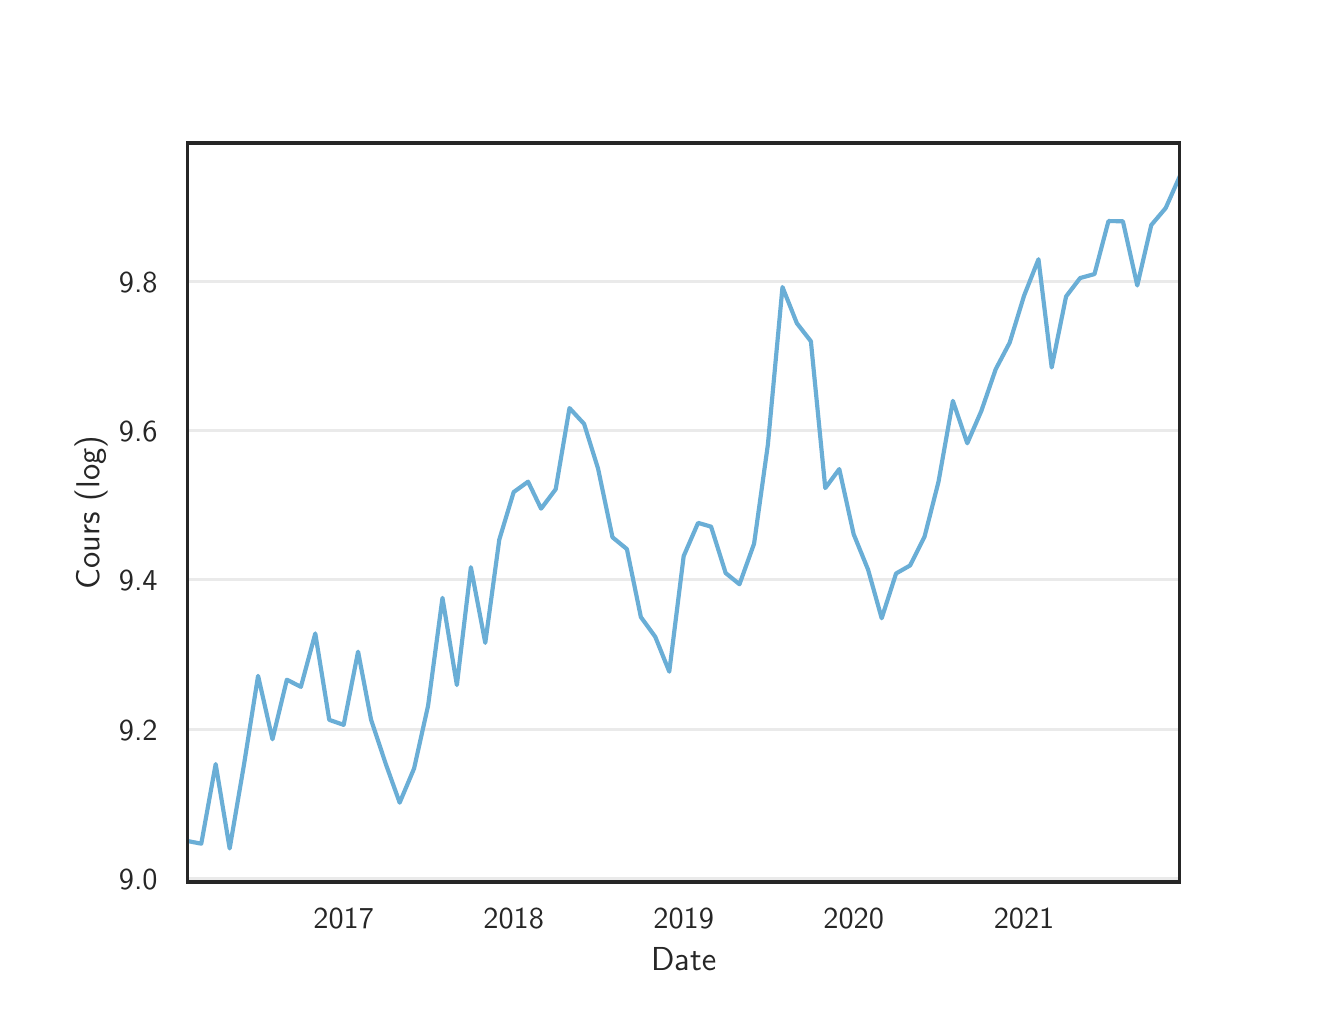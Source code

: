 \begingroup%
\makeatletter%
\begin{pgfpicture}%
\pgfpathrectangle{\pgfpointorigin}{\pgfqpoint{6.4in}{4.8in}}%
\pgfusepath{use as bounding box, clip}%
\begin{pgfscope}%
\pgfsetbuttcap%
\pgfsetmiterjoin%
\definecolor{currentfill}{rgb}{1.0,1.0,1.0}%
\pgfsetfillcolor{currentfill}%
\pgfsetlinewidth{0.0pt}%
\definecolor{currentstroke}{rgb}{1.0,1.0,1.0}%
\pgfsetstrokecolor{currentstroke}%
\pgfsetdash{}{0pt}%
\pgfpathmoveto{\pgfqpoint{0.0in}{0.0in}}%
\pgfpathlineto{\pgfqpoint{6.4in}{0.0in}}%
\pgfpathlineto{\pgfqpoint{6.4in}{4.8in}}%
\pgfpathlineto{\pgfqpoint{0.0in}{4.8in}}%
\pgfpathlineto{\pgfqpoint{0.0in}{0.0in}}%
\pgfpathclose%
\pgfusepath{fill}%
\end{pgfscope}%
\begin{pgfscope}%
\pgfsetbuttcap%
\pgfsetmiterjoin%
\definecolor{currentfill}{rgb}{1.0,1.0,1.0}%
\pgfsetfillcolor{currentfill}%
\pgfsetlinewidth{0.0pt}%
\definecolor{currentstroke}{rgb}{0.0,0.0,0.0}%
\pgfsetstrokecolor{currentstroke}%
\pgfsetstrokeopacity{0.0}%
\pgfsetdash{}{0pt}%
\pgfpathmoveto{\pgfqpoint{0.8in}{0.528in}}%
\pgfpathlineto{\pgfqpoint{5.76in}{0.528in}}%
\pgfpathlineto{\pgfqpoint{5.76in}{4.224in}}%
\pgfpathlineto{\pgfqpoint{0.8in}{4.224in}}%
\pgfpathlineto{\pgfqpoint{0.8in}{0.528in}}%
\pgfpathclose%
\pgfusepath{fill}%
\end{pgfscope}%
\begin{pgfscope}%
\pgfpathrectangle{\pgfqpoint{0.8in}{0.528in}}{\pgfqpoint{4.96in}{3.696in}}%
\pgfusepath{clip}%
\pgfsetroundcap%
\pgfsetroundjoin%
\pgfsetlinewidth{1.004pt}%
\definecolor{currentstroke}{rgb}{0.8,0.8,0.8}%
\pgfsetstrokecolor{currentstroke}%
\pgfsetstrokeopacity{0.0}%
\pgfsetdash{}{0pt}%
\pgfpathmoveto{\pgfqpoint{1.58in}{0.528in}}%
\pgfpathlineto{\pgfqpoint{1.58in}{4.224in}}%
\pgfusepath{stroke}%
\end{pgfscope}%
\begin{pgfscope}%
\definecolor{textcolor}{rgb}{0.15,0.15,0.15}%
\pgfsetstrokecolor{textcolor}%
\pgfsetfillcolor{textcolor}%
\pgftext[x=1.58in,y=0.396in,,top]{\color{textcolor}\sffamily\fontsize{11.0}{13.2}\selectfont 2017}%
\end{pgfscope}%
\begin{pgfscope}%
\pgfpathrectangle{\pgfqpoint{0.8in}{0.528in}}{\pgfqpoint{4.96in}{3.696in}}%
\pgfusepath{clip}%
\pgfsetroundcap%
\pgfsetroundjoin%
\pgfsetlinewidth{1.004pt}%
\definecolor{currentstroke}{rgb}{0.8,0.8,0.8}%
\pgfsetstrokecolor{currentstroke}%
\pgfsetstrokeopacity{0.0}%
\pgfsetdash{}{0pt}%
\pgfpathmoveto{\pgfqpoint{2.43in}{0.528in}}%
\pgfpathlineto{\pgfqpoint{2.43in}{4.224in}}%
\pgfusepath{stroke}%
\end{pgfscope}%
\begin{pgfscope}%
\definecolor{textcolor}{rgb}{0.15,0.15,0.15}%
\pgfsetstrokecolor{textcolor}%
\pgfsetfillcolor{textcolor}%
\pgftext[x=2.43in,y=0.396in,,top]{\color{textcolor}\sffamily\fontsize{11.0}{13.2}\selectfont 2018}%
\end{pgfscope}%
\begin{pgfscope}%
\pgfpathrectangle{\pgfqpoint{0.8in}{0.528in}}{\pgfqpoint{4.96in}{3.696in}}%
\pgfusepath{clip}%
\pgfsetroundcap%
\pgfsetroundjoin%
\pgfsetlinewidth{1.004pt}%
\definecolor{currentstroke}{rgb}{0.8,0.8,0.8}%
\pgfsetstrokecolor{currentstroke}%
\pgfsetstrokeopacity{0.0}%
\pgfsetdash{}{0pt}%
\pgfpathmoveto{\pgfqpoint{3.28in}{0.528in}}%
\pgfpathlineto{\pgfqpoint{3.28in}{4.224in}}%
\pgfusepath{stroke}%
\end{pgfscope}%
\begin{pgfscope}%
\definecolor{textcolor}{rgb}{0.15,0.15,0.15}%
\pgfsetstrokecolor{textcolor}%
\pgfsetfillcolor{textcolor}%
\pgftext[x=3.28in,y=0.396in,,top]{\color{textcolor}\sffamily\fontsize{11.0}{13.2}\selectfont 2019}%
\end{pgfscope}%
\begin{pgfscope}%
\pgfpathrectangle{\pgfqpoint{0.8in}{0.528in}}{\pgfqpoint{4.96in}{3.696in}}%
\pgfusepath{clip}%
\pgfsetroundcap%
\pgfsetroundjoin%
\pgfsetlinewidth{1.004pt}%
\definecolor{currentstroke}{rgb}{0.8,0.8,0.8}%
\pgfsetstrokecolor{currentstroke}%
\pgfsetstrokeopacity{0.0}%
\pgfsetdash{}{0pt}%
\pgfpathmoveto{\pgfqpoint{4.13in}{0.528in}}%
\pgfpathlineto{\pgfqpoint{4.13in}{4.224in}}%
\pgfusepath{stroke}%
\end{pgfscope}%
\begin{pgfscope}%
\definecolor{textcolor}{rgb}{0.15,0.15,0.15}%
\pgfsetstrokecolor{textcolor}%
\pgfsetfillcolor{textcolor}%
\pgftext[x=4.13in,y=0.396in,,top]{\color{textcolor}\sffamily\fontsize{11.0}{13.2}\selectfont 2020}%
\end{pgfscope}%
\begin{pgfscope}%
\pgfpathrectangle{\pgfqpoint{0.8in}{0.528in}}{\pgfqpoint{4.96in}{3.696in}}%
\pgfusepath{clip}%
\pgfsetroundcap%
\pgfsetroundjoin%
\pgfsetlinewidth{1.004pt}%
\definecolor{currentstroke}{rgb}{0.8,0.8,0.8}%
\pgfsetstrokecolor{currentstroke}%
\pgfsetstrokeopacity{0.0}%
\pgfsetdash{}{0pt}%
\pgfpathmoveto{\pgfqpoint{4.982in}{0.528in}}%
\pgfpathlineto{\pgfqpoint{4.982in}{4.224in}}%
\pgfusepath{stroke}%
\end{pgfscope}%
\begin{pgfscope}%
\definecolor{textcolor}{rgb}{0.15,0.15,0.15}%
\pgfsetstrokecolor{textcolor}%
\pgfsetfillcolor{textcolor}%
\pgftext[x=4.982in,y=0.396in,,top]{\color{textcolor}\sffamily\fontsize{11.0}{13.2}\selectfont 2021}%
\end{pgfscope}%
\begin{pgfscope}%
\definecolor{textcolor}{rgb}{0.15,0.15,0.15}%
\pgfsetstrokecolor{textcolor}%
\pgfsetfillcolor{textcolor}%
\pgftext[x=3.28in,y=0.201in,,top]{\color{textcolor}\sffamily\fontsize{12.0}{14.4}\selectfont Date}%
\end{pgfscope}%
\begin{pgfscope}%
\pgfpathrectangle{\pgfqpoint{0.8in}{0.528in}}{\pgfqpoint{4.96in}{3.696in}}%
\pgfusepath{clip}%
\pgfsetroundcap%
\pgfsetroundjoin%
\pgfsetlinewidth{1.004pt}%
\definecolor{currentstroke}{rgb}{0.8,0.8,0.8}%
\pgfsetstrokecolor{currentstroke}%
\pgfsetstrokeopacity{0.4}%
\pgfsetdash{}{0pt}%
\pgfpathmoveto{\pgfqpoint{0.8in}{0.546in}}%
\pgfpathlineto{\pgfqpoint{5.76in}{0.546in}}%
\pgfusepath{stroke}%
\end{pgfscope}%
\begin{pgfscope}%
\definecolor{textcolor}{rgb}{0.15,0.15,0.15}%
\pgfsetstrokecolor{textcolor}%
\pgfsetfillcolor{textcolor}%
\pgftext[x=0.456in, y=0.492in, left, base]{\color{textcolor}\sffamily\fontsize{11.0}{13.2}\selectfont 9.0}%
\end{pgfscope}%
\begin{pgfscope}%
\pgfpathrectangle{\pgfqpoint{0.8in}{0.528in}}{\pgfqpoint{4.96in}{3.696in}}%
\pgfusepath{clip}%
\pgfsetroundcap%
\pgfsetroundjoin%
\pgfsetlinewidth{1.004pt}%
\definecolor{currentstroke}{rgb}{0.8,0.8,0.8}%
\pgfsetstrokecolor{currentstroke}%
\pgfsetstrokeopacity{0.4}%
\pgfsetdash{}{0pt}%
\pgfpathmoveto{\pgfqpoint{0.8in}{1.292in}}%
\pgfpathlineto{\pgfqpoint{5.76in}{1.292in}}%
\pgfusepath{stroke}%
\end{pgfscope}%
\begin{pgfscope}%
\definecolor{textcolor}{rgb}{0.15,0.15,0.15}%
\pgfsetstrokecolor{textcolor}%
\pgfsetfillcolor{textcolor}%
\pgftext[x=0.456in, y=1.238in, left, base]{\color{textcolor}\sffamily\fontsize{11.0}{13.2}\selectfont 9.2}%
\end{pgfscope}%
\begin{pgfscope}%
\pgfpathrectangle{\pgfqpoint{0.8in}{0.528in}}{\pgfqpoint{4.96in}{3.696in}}%
\pgfusepath{clip}%
\pgfsetroundcap%
\pgfsetroundjoin%
\pgfsetlinewidth{1.004pt}%
\definecolor{currentstroke}{rgb}{0.8,0.8,0.8}%
\pgfsetstrokecolor{currentstroke}%
\pgfsetstrokeopacity{0.4}%
\pgfsetdash{}{0pt}%
\pgfpathmoveto{\pgfqpoint{0.8in}{2.039in}}%
\pgfpathlineto{\pgfqpoint{5.76in}{2.039in}}%
\pgfusepath{stroke}%
\end{pgfscope}%
\begin{pgfscope}%
\definecolor{textcolor}{rgb}{0.15,0.15,0.15}%
\pgfsetstrokecolor{textcolor}%
\pgfsetfillcolor{textcolor}%
\pgftext[x=0.456in, y=1.984in, left, base]{\color{textcolor}\sffamily\fontsize{11.0}{13.2}\selectfont 9.4}%
\end{pgfscope}%
\begin{pgfscope}%
\pgfpathrectangle{\pgfqpoint{0.8in}{0.528in}}{\pgfqpoint{4.96in}{3.696in}}%
\pgfusepath{clip}%
\pgfsetroundcap%
\pgfsetroundjoin%
\pgfsetlinewidth{1.004pt}%
\definecolor{currentstroke}{rgb}{0.8,0.8,0.8}%
\pgfsetstrokecolor{currentstroke}%
\pgfsetstrokeopacity{0.4}%
\pgfsetdash{}{0pt}%
\pgfpathmoveto{\pgfqpoint{0.8in}{2.785in}}%
\pgfpathlineto{\pgfqpoint{5.76in}{2.785in}}%
\pgfusepath{stroke}%
\end{pgfscope}%
\begin{pgfscope}%
\definecolor{textcolor}{rgb}{0.15,0.15,0.15}%
\pgfsetstrokecolor{textcolor}%
\pgfsetfillcolor{textcolor}%
\pgftext[x=0.456in, y=2.73in, left, base]{\color{textcolor}\sffamily\fontsize{11.0}{13.2}\selectfont 9.6}%
\end{pgfscope}%
\begin{pgfscope}%
\pgfpathrectangle{\pgfqpoint{0.8in}{0.528in}}{\pgfqpoint{4.96in}{3.696in}}%
\pgfusepath{clip}%
\pgfsetroundcap%
\pgfsetroundjoin%
\pgfsetlinewidth{1.004pt}%
\definecolor{currentstroke}{rgb}{0.8,0.8,0.8}%
\pgfsetstrokecolor{currentstroke}%
\pgfsetstrokeopacity{0.4}%
\pgfsetdash{}{0pt}%
\pgfpathmoveto{\pgfqpoint{0.8in}{3.531in}}%
\pgfpathlineto{\pgfqpoint{5.76in}{3.531in}}%
\pgfusepath{stroke}%
\end{pgfscope}%
\begin{pgfscope}%
\definecolor{textcolor}{rgb}{0.15,0.15,0.15}%
\pgfsetstrokecolor{textcolor}%
\pgfsetfillcolor{textcolor}%
\pgftext[x=0.456in, y=3.477in, left, base]{\color{textcolor}\sffamily\fontsize{11.0}{13.2}\selectfont 9.8}%
\end{pgfscope}%
\begin{pgfscope}%
\definecolor{textcolor}{rgb}{0.15,0.15,0.15}%
\pgfsetstrokecolor{textcolor}%
\pgfsetfillcolor{textcolor}%
\pgftext[x=0.4in,y=2.376in,,bottom,rotate=90.0]{\color{textcolor}\sffamily\fontsize{12.0}{14.4}\selectfont Cours (log)}%
\end{pgfscope}%
\begin{pgfscope}%
\pgfpathrectangle{\pgfqpoint{0.8in}{0.528in}}{\pgfqpoint{4.96in}{3.696in}}%
\pgfusepath{clip}%
\pgfsetroundcap%
\pgfsetroundjoin%
\pgfsetlinewidth{1.506pt}%
\definecolor{currentstroke}{rgb}{0.417,0.681,0.838}%
\pgfsetstrokecolor{currentstroke}%
\pgfsetdash{}{0pt}%
\pgfpathmoveto{\pgfqpoint{0.79in}{0.739in}}%
\pgfpathlineto{\pgfqpoint{0.8in}{0.733in}}%
\pgfpathlineto{\pgfqpoint{0.868in}{0.72in}}%
\pgfpathlineto{\pgfqpoint{0.94in}{1.118in}}%
\pgfpathlineto{\pgfqpoint{1.01in}{0.696in}}%
\pgfpathlineto{\pgfqpoint{1.082in}{1.118in}}%
\pgfpathlineto{\pgfqpoint{1.152in}{1.559in}}%
\pgfpathlineto{\pgfqpoint{1.224in}{1.242in}}%
\pgfpathlineto{\pgfqpoint{1.296in}{1.54in}}%
\pgfpathlineto{\pgfqpoint{1.366in}{1.504in}}%
\pgfpathlineto{\pgfqpoint{1.438in}{1.771in}}%
\pgfpathlineto{\pgfqpoint{1.508in}{1.339in}}%
\pgfpathlineto{\pgfqpoint{1.58in}{1.314in}}%
\pgfpathlineto{\pgfqpoint{1.652in}{1.68in}}%
\pgfpathlineto{\pgfqpoint{1.717in}{1.34in}}%
\pgfpathlineto{\pgfqpoint{1.79in}{1.12in}}%
\pgfpathlineto{\pgfqpoint{1.86in}{0.925in}}%
\pgfpathlineto{\pgfqpoint{1.932in}{1.096in}}%
\pgfpathlineto{\pgfqpoint{2.002in}{1.41in}}%
\pgfpathlineto{\pgfqpoint{2.074in}{1.949in}}%
\pgfpathlineto{\pgfqpoint{2.146in}{1.513in}}%
\pgfpathlineto{\pgfqpoint{2.216in}{2.102in}}%
\pgfpathlineto{\pgfqpoint{2.288in}{1.724in}}%
\pgfpathlineto{\pgfqpoint{2.358in}{2.24in}}%
\pgfpathlineto{\pgfqpoint{2.43in}{2.478in}}%
\pgfpathlineto{\pgfqpoint{2.502in}{2.53in}}%
\pgfpathlineto{\pgfqpoint{2.567in}{2.395in}}%
\pgfpathlineto{\pgfqpoint{2.64in}{2.492in}}%
\pgfpathlineto{\pgfqpoint{2.709in}{2.898in}}%
\pgfpathlineto{\pgfqpoint{2.782in}{2.819in}}%
\pgfpathlineto{\pgfqpoint{2.852in}{2.595in}}%
\pgfpathlineto{\pgfqpoint{2.924in}{2.252in}}%
\pgfpathlineto{\pgfqpoint{2.996in}{2.193in}}%
\pgfpathlineto{\pgfqpoint{3.066in}{1.853in}}%
\pgfpathlineto{\pgfqpoint{3.138in}{1.754in}}%
\pgfpathlineto{\pgfqpoint{3.208in}{1.58in}}%
\pgfpathlineto{\pgfqpoint{3.28in}{2.158in}}%
\pgfpathlineto{\pgfqpoint{3.352in}{2.324in}}%
\pgfpathlineto{\pgfqpoint{3.417in}{2.305in}}%
\pgfpathlineto{\pgfqpoint{3.49in}{2.073in}}%
\pgfpathlineto{\pgfqpoint{3.559in}{2.017in}}%
\pgfpathlineto{\pgfqpoint{3.632in}{2.22in}}%
\pgfpathlineto{\pgfqpoint{3.701in}{2.715in}}%
\pgfpathlineto{\pgfqpoint{3.774in}{3.503in}}%
\pgfpathlineto{\pgfqpoint{3.846in}{3.322in}}%
\pgfpathlineto{\pgfqpoint{3.916in}{3.232in}}%
\pgfpathlineto{\pgfqpoint{3.988in}{2.498in}}%
\pgfpathlineto{\pgfqpoint{4.058in}{2.593in}}%
\pgfpathlineto{\pgfqpoint{4.13in}{2.267in}}%
\pgfpathlineto{\pgfqpoint{4.202in}{2.09in}}%
\pgfpathlineto{\pgfqpoint{4.27in}{1.847in}}%
\pgfpathlineto{\pgfqpoint{4.342in}{2.071in}}%
\pgfpathlineto{\pgfqpoint{4.412in}{2.111in}}%
\pgfpathlineto{\pgfqpoint{4.484in}{2.254in}}%
\pgfpathlineto{\pgfqpoint{4.554in}{2.529in}}%
\pgfpathlineto{\pgfqpoint{4.626in}{2.934in}}%
\pgfpathlineto{\pgfqpoint{4.698in}{2.722in}}%
\pgfpathlineto{\pgfqpoint{4.768in}{2.883in}}%
\pgfpathlineto{\pgfqpoint{4.84in}{3.092in}}%
\pgfpathlineto{\pgfqpoint{4.91in}{3.225in}}%
\pgfpathlineto{\pgfqpoint{4.982in}{3.46in}}%
\pgfpathlineto{\pgfqpoint{5.054in}{3.642in}}%
\pgfpathlineto{\pgfqpoint{5.12in}{3.101in}}%
\pgfpathlineto{\pgfqpoint{5.192in}{3.456in}}%
\pgfpathlineto{\pgfqpoint{5.262in}{3.548in}}%
\pgfpathlineto{\pgfqpoint{5.334in}{3.568in}}%
\pgfpathlineto{\pgfqpoint{5.404in}{3.833in}}%
\pgfpathlineto{\pgfqpoint{5.476in}{3.832in}}%
\pgfpathlineto{\pgfqpoint{5.548in}{3.511in}}%
\pgfpathlineto{\pgfqpoint{5.618in}{3.813in}}%
\pgfpathlineto{\pgfqpoint{5.69in}{3.898in}}%
\pgfpathlineto{\pgfqpoint{5.76in}{4.056in}}%
\pgfusepath{stroke}%
\end{pgfscope}%
\begin{pgfscope}%
\pgfsetrectcap%
\pgfsetmiterjoin%
\pgfsetlinewidth{1.255pt}%
\definecolor{currentstroke}{rgb}{0.15,0.15,0.15}%
\pgfsetstrokecolor{currentstroke}%
\pgfsetdash{}{0pt}%
\pgfpathmoveto{\pgfqpoint{0.8in}{0.528in}}%
\pgfpathlineto{\pgfqpoint{0.8in}{4.224in}}%
\pgfusepath{stroke}%
\end{pgfscope}%
\begin{pgfscope}%
\pgfsetrectcap%
\pgfsetmiterjoin%
\pgfsetlinewidth{1.255pt}%
\definecolor{currentstroke}{rgb}{0.15,0.15,0.15}%
\pgfsetstrokecolor{currentstroke}%
\pgfsetdash{}{0pt}%
\pgfpathmoveto{\pgfqpoint{5.76in}{0.528in}}%
\pgfpathlineto{\pgfqpoint{5.76in}{4.224in}}%
\pgfusepath{stroke}%
\end{pgfscope}%
\begin{pgfscope}%
\pgfsetrectcap%
\pgfsetmiterjoin%
\pgfsetlinewidth{1.255pt}%
\definecolor{currentstroke}{rgb}{0.15,0.15,0.15}%
\pgfsetstrokecolor{currentstroke}%
\pgfsetdash{}{0pt}%
\pgfpathmoveto{\pgfqpoint{0.8in}{0.528in}}%
\pgfpathlineto{\pgfqpoint{5.76in}{0.528in}}%
\pgfusepath{stroke}%
\end{pgfscope}%
\begin{pgfscope}%
\pgfsetrectcap%
\pgfsetmiterjoin%
\pgfsetlinewidth{1.255pt}%
\definecolor{currentstroke}{rgb}{0.15,0.15,0.15}%
\pgfsetstrokecolor{currentstroke}%
\pgfsetdash{}{0pt}%
\pgfpathmoveto{\pgfqpoint{0.8in}{4.224in}}%
\pgfpathlineto{\pgfqpoint{5.76in}{4.224in}}%
\pgfusepath{stroke}%
\end{pgfscope}%
\end{pgfpicture}%
\makeatother%
\endgroup%
